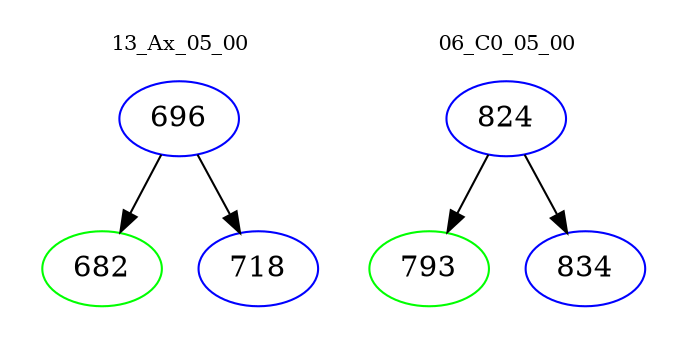 digraph{
subgraph cluster_0 {
color = white
label = "13_Ax_05_00";
fontsize=10;
T0_696 [label="696", color="blue"]
T0_696 -> T0_682 [color="black"]
T0_682 [label="682", color="green"]
T0_696 -> T0_718 [color="black"]
T0_718 [label="718", color="blue"]
}
subgraph cluster_1 {
color = white
label = "06_C0_05_00";
fontsize=10;
T1_824 [label="824", color="blue"]
T1_824 -> T1_793 [color="black"]
T1_793 [label="793", color="green"]
T1_824 -> T1_834 [color="black"]
T1_834 [label="834", color="blue"]
}
}
